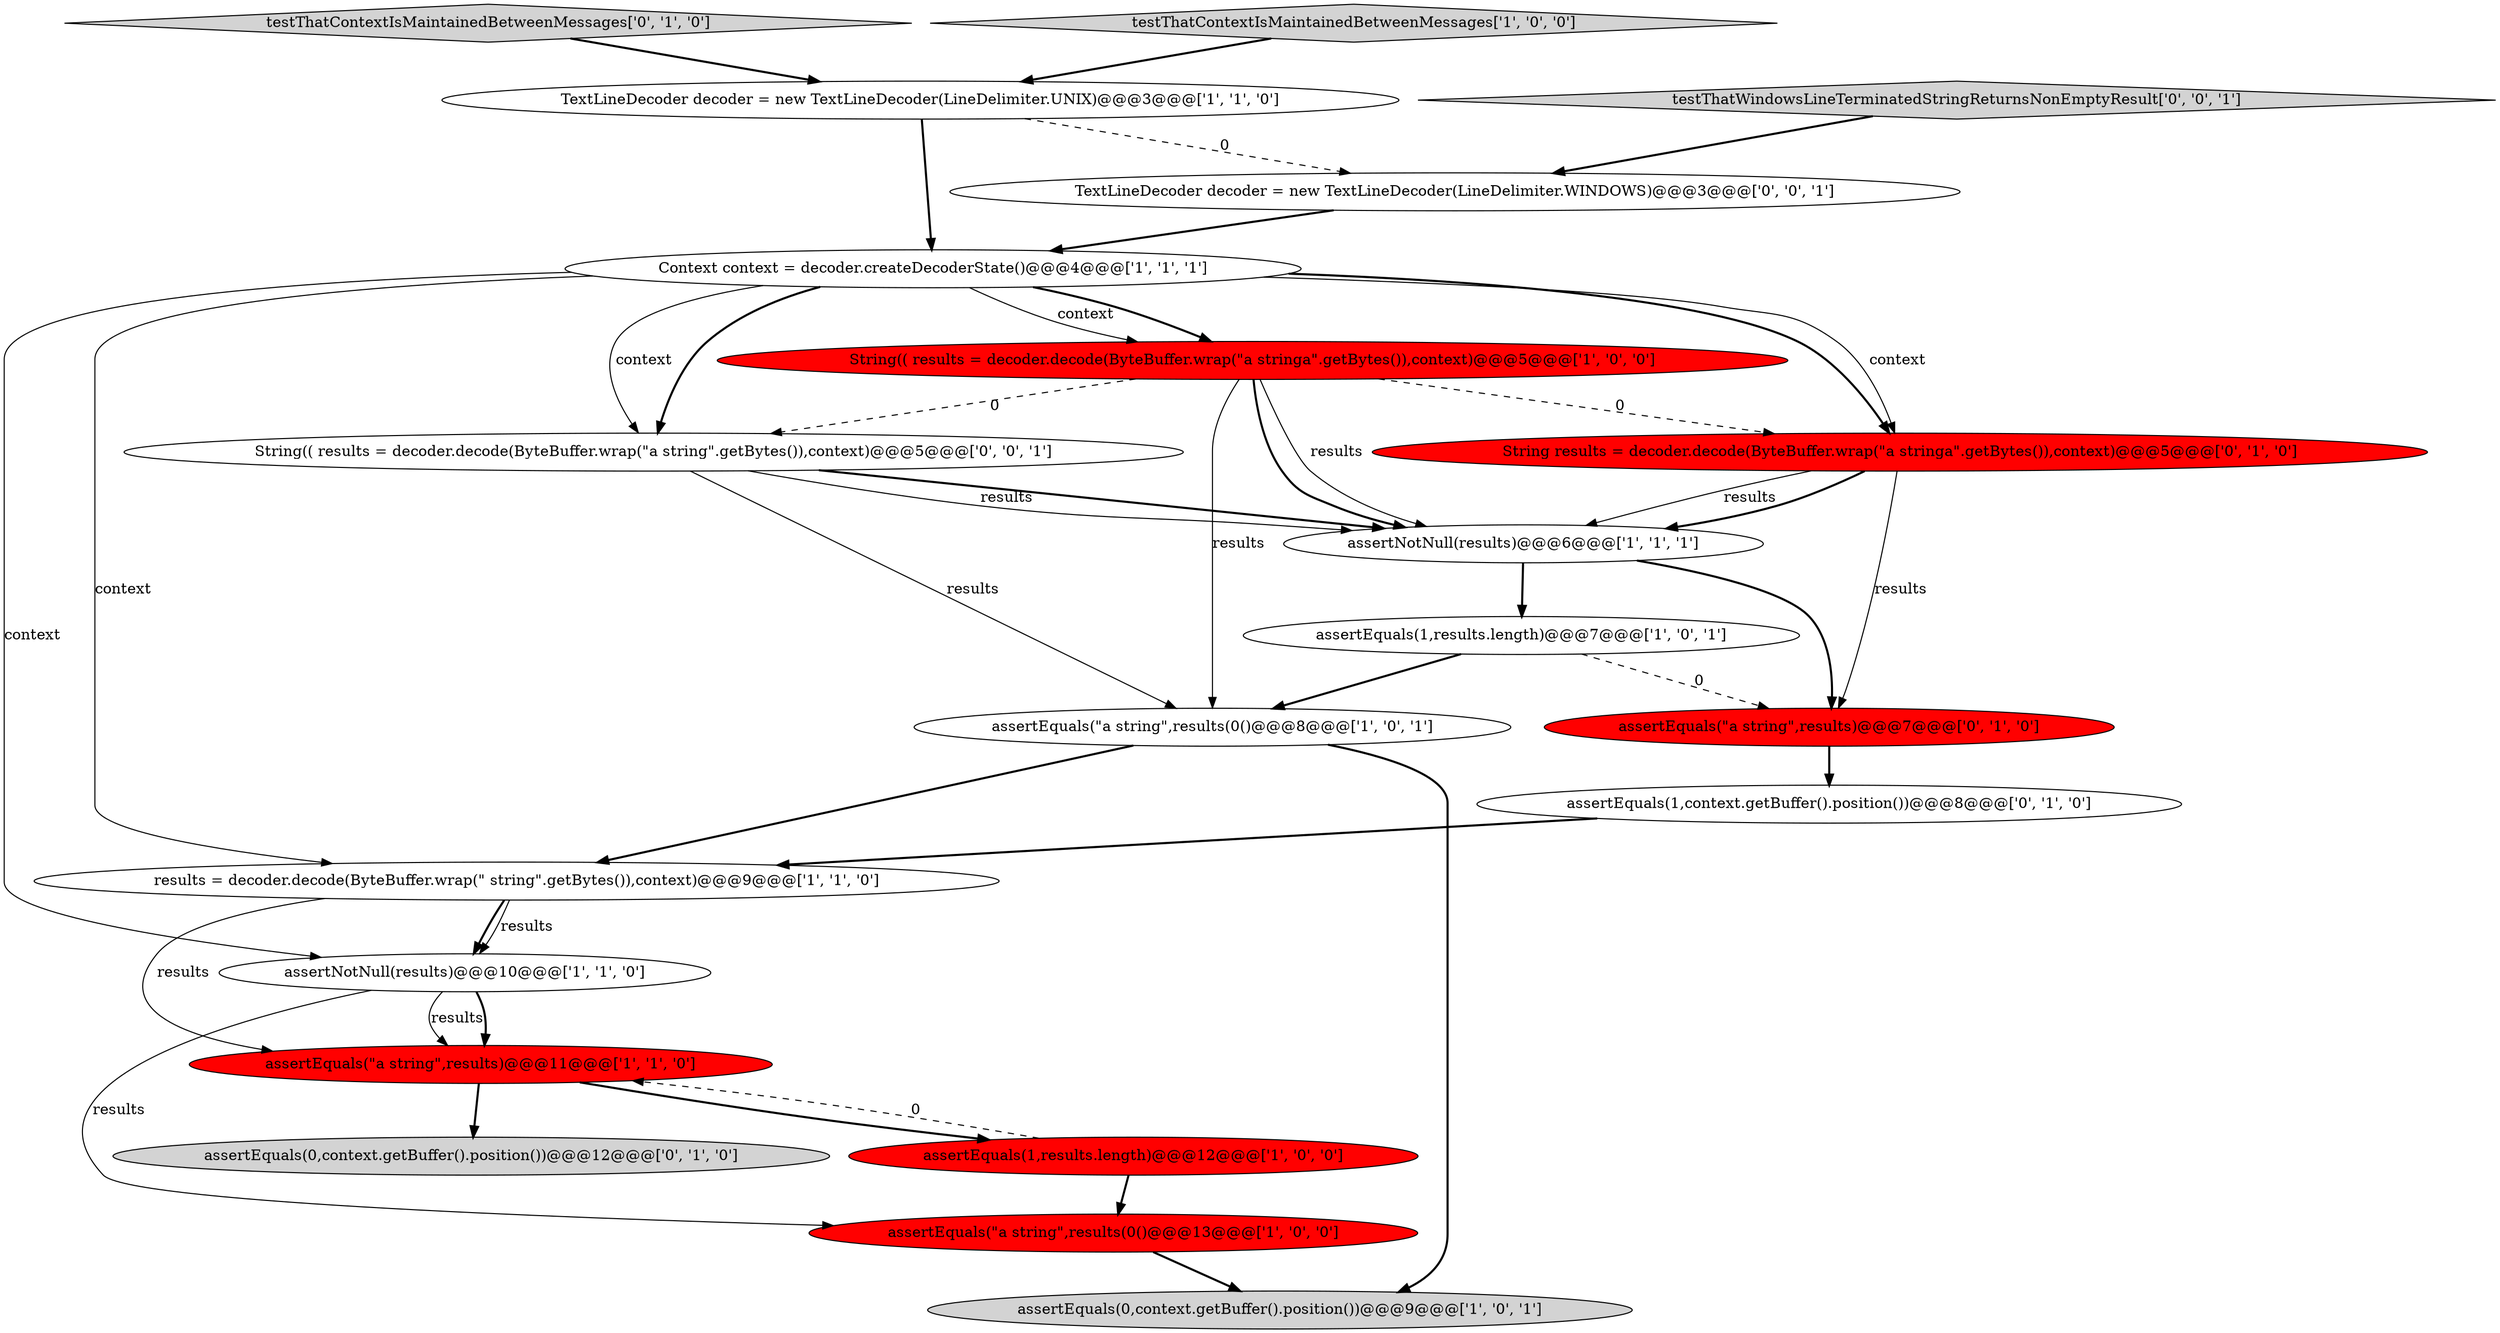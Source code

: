 digraph {
2 [style = filled, label = "assertNotNull(results)@@@6@@@['1', '1', '1']", fillcolor = white, shape = ellipse image = "AAA0AAABBB1BBB"];
9 [style = filled, label = "assertEquals(1,results.length)@@@12@@@['1', '0', '0']", fillcolor = red, shape = ellipse image = "AAA1AAABBB1BBB"];
0 [style = filled, label = "assertEquals(0,context.getBuffer().position())@@@9@@@['1', '0', '1']", fillcolor = lightgray, shape = ellipse image = "AAA0AAABBB1BBB"];
1 [style = filled, label = "Context context = decoder.createDecoderState()@@@4@@@['1', '1', '1']", fillcolor = white, shape = ellipse image = "AAA0AAABBB1BBB"];
14 [style = filled, label = "testThatContextIsMaintainedBetweenMessages['0', '1', '0']", fillcolor = lightgray, shape = diamond image = "AAA0AAABBB2BBB"];
6 [style = filled, label = "assertEquals(1,results.length)@@@7@@@['1', '0', '1']", fillcolor = white, shape = ellipse image = "AAA0AAABBB1BBB"];
19 [style = filled, label = "String(( results = decoder.decode(ByteBuffer.wrap(\"a string\".getBytes()),context)@@@5@@@['0', '0', '1']", fillcolor = white, shape = ellipse image = "AAA0AAABBB3BBB"];
8 [style = filled, label = "assertEquals(\"a string\",results)@@@11@@@['1', '1', '0']", fillcolor = red, shape = ellipse image = "AAA1AAABBB1BBB"];
5 [style = filled, label = "assertEquals(\"a string\",results(0()@@@13@@@['1', '0', '0']", fillcolor = red, shape = ellipse image = "AAA1AAABBB1BBB"];
4 [style = filled, label = "testThatContextIsMaintainedBetweenMessages['1', '0', '0']", fillcolor = lightgray, shape = diamond image = "AAA0AAABBB1BBB"];
12 [style = filled, label = "String(( results = decoder.decode(ByteBuffer.wrap(\"a stringa\".getBytes()),context)@@@5@@@['1', '0', '0']", fillcolor = red, shape = ellipse image = "AAA1AAABBB1BBB"];
13 [style = filled, label = "assertEquals(1,context.getBuffer().position())@@@8@@@['0', '1', '0']", fillcolor = white, shape = ellipse image = "AAA0AAABBB2BBB"];
15 [style = filled, label = "assertEquals(\"a string\",results)@@@7@@@['0', '1', '0']", fillcolor = red, shape = ellipse image = "AAA1AAABBB2BBB"];
3 [style = filled, label = "assertEquals(\"a string\",results(0()@@@8@@@['1', '0', '1']", fillcolor = white, shape = ellipse image = "AAA0AAABBB1BBB"];
11 [style = filled, label = "assertNotNull(results)@@@10@@@['1', '1', '0']", fillcolor = white, shape = ellipse image = "AAA0AAABBB1BBB"];
17 [style = filled, label = "assertEquals(0,context.getBuffer().position())@@@12@@@['0', '1', '0']", fillcolor = lightgray, shape = ellipse image = "AAA0AAABBB2BBB"];
7 [style = filled, label = "results = decoder.decode(ByteBuffer.wrap(\" string\".getBytes()),context)@@@9@@@['1', '1', '0']", fillcolor = white, shape = ellipse image = "AAA0AAABBB1BBB"];
20 [style = filled, label = "testThatWindowsLineTerminatedStringReturnsNonEmptyResult['0', '0', '1']", fillcolor = lightgray, shape = diamond image = "AAA0AAABBB3BBB"];
16 [style = filled, label = "String results = decoder.decode(ByteBuffer.wrap(\"a stringa\".getBytes()),context)@@@5@@@['0', '1', '0']", fillcolor = red, shape = ellipse image = "AAA1AAABBB2BBB"];
10 [style = filled, label = "TextLineDecoder decoder = new TextLineDecoder(LineDelimiter.UNIX)@@@3@@@['1', '1', '0']", fillcolor = white, shape = ellipse image = "AAA0AAABBB1BBB"];
18 [style = filled, label = "TextLineDecoder decoder = new TextLineDecoder(LineDelimiter.WINDOWS)@@@3@@@['0', '0', '1']", fillcolor = white, shape = ellipse image = "AAA0AAABBB3BBB"];
4->10 [style = bold, label=""];
6->3 [style = bold, label=""];
11->8 [style = solid, label="results"];
15->13 [style = bold, label=""];
7->11 [style = bold, label=""];
12->16 [style = dashed, label="0"];
2->6 [style = bold, label=""];
16->2 [style = solid, label="results"];
1->19 [style = solid, label="context"];
7->11 [style = solid, label="results"];
14->10 [style = bold, label=""];
1->7 [style = solid, label="context"];
12->2 [style = solid, label="results"];
19->2 [style = bold, label=""];
16->2 [style = bold, label=""];
19->2 [style = solid, label="results"];
9->8 [style = dashed, label="0"];
12->3 [style = solid, label="results"];
3->0 [style = bold, label=""];
10->18 [style = dashed, label="0"];
8->17 [style = bold, label=""];
20->18 [style = bold, label=""];
12->2 [style = bold, label=""];
16->15 [style = solid, label="results"];
1->12 [style = solid, label="context"];
5->0 [style = bold, label=""];
3->7 [style = bold, label=""];
18->1 [style = bold, label=""];
6->15 [style = dashed, label="0"];
1->16 [style = bold, label=""];
13->7 [style = bold, label=""];
7->8 [style = solid, label="results"];
12->19 [style = dashed, label="0"];
2->15 [style = bold, label=""];
11->5 [style = solid, label="results"];
19->3 [style = solid, label="results"];
8->9 [style = bold, label=""];
1->12 [style = bold, label=""];
9->5 [style = bold, label=""];
11->8 [style = bold, label=""];
1->19 [style = bold, label=""];
1->11 [style = solid, label="context"];
10->1 [style = bold, label=""];
1->16 [style = solid, label="context"];
}
